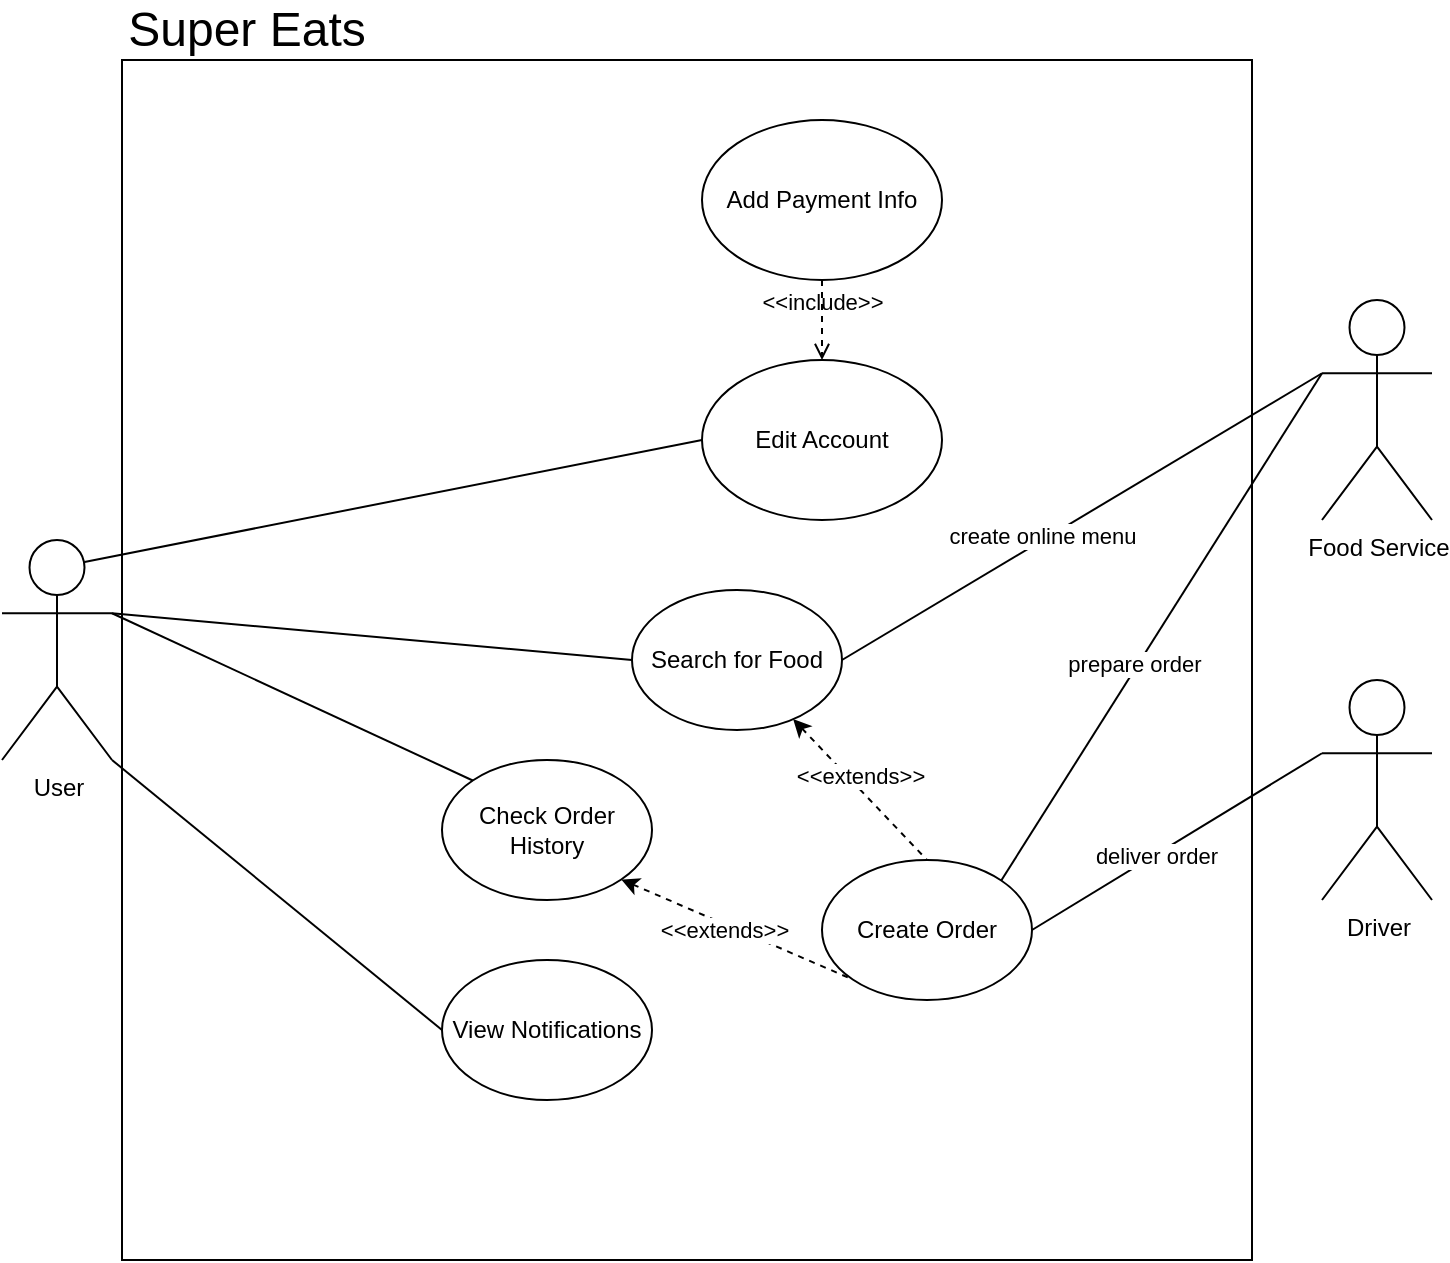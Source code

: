 <mxfile version="22.1.2" type="device">
  <diagram name="Page-1" id="xjpTpNcjmjb0Jv6PtX34">
    <mxGraphModel dx="1098" dy="868" grid="1" gridSize="10" guides="1" tooltips="1" connect="1" arrows="1" fold="1" page="1" pageScale="1" pageWidth="850" pageHeight="1100" math="0" shadow="0">
      <root>
        <mxCell id="0" />
        <mxCell id="1" parent="0" />
        <mxCell id="YP-CuPfZtMAJcG3_BCYy-1" value="User" style="shape=umlActor;verticalLabelPosition=bottom;verticalAlign=top;html=1;outlineConnect=0;" parent="1" vertex="1">
          <mxGeometry x="110" y="330" width="55" height="110" as="geometry" />
        </mxCell>
        <mxCell id="YP-CuPfZtMAJcG3_BCYy-7" value="" style="rounded=0;whiteSpace=wrap;html=1;fillColor=none;" parent="1" vertex="1">
          <mxGeometry x="170" y="90" width="565" height="600" as="geometry" />
        </mxCell>
        <mxCell id="YP-CuPfZtMAJcG3_BCYy-8" value="&lt;font style=&quot;font-size: 24px;&quot;&gt;Super Eats&lt;/font&gt;" style="text;html=1;strokeColor=none;fillColor=none;align=center;verticalAlign=middle;whiteSpace=wrap;rounded=0;" parent="1" vertex="1">
          <mxGeometry x="165" y="60" width="135" height="30" as="geometry" />
        </mxCell>
        <mxCell id="YP-CuPfZtMAJcG3_BCYy-28" style="rounded=0;orthogonalLoop=1;jettySize=auto;html=1;entryX=0.5;entryY=0;entryDx=0;entryDy=0;startArrow=classic;startFill=1;dashed=1;endArrow=none;endFill=0;" parent="1" source="YP-CuPfZtMAJcG3_BCYy-11" target="YP-CuPfZtMAJcG3_BCYy-15" edge="1">
          <mxGeometry relative="1" as="geometry" />
        </mxCell>
        <mxCell id="YP-CuPfZtMAJcG3_BCYy-31" value="&amp;lt;&amp;lt;extends&amp;gt;&amp;gt;" style="edgeLabel;html=1;align=center;verticalAlign=middle;resizable=0;points=[];" parent="YP-CuPfZtMAJcG3_BCYy-28" vertex="1" connectable="0">
          <mxGeometry x="-0.204" relative="1" as="geometry">
            <mxPoint x="7" as="offset" />
          </mxGeometry>
        </mxCell>
        <mxCell id="YP-CuPfZtMAJcG3_BCYy-11" value="Search for Food" style="ellipse;whiteSpace=wrap;html=1;" parent="1" vertex="1">
          <mxGeometry x="425" y="355" width="105" height="70" as="geometry" />
        </mxCell>
        <mxCell id="YP-CuPfZtMAJcG3_BCYy-15" value="Create Order" style="ellipse;whiteSpace=wrap;html=1;" parent="1" vertex="1">
          <mxGeometry x="520" y="490" width="105" height="70" as="geometry" />
        </mxCell>
        <mxCell id="YP-CuPfZtMAJcG3_BCYy-29" style="rounded=0;orthogonalLoop=1;jettySize=auto;html=1;exitX=1;exitY=1;exitDx=0;exitDy=0;startArrow=classic;startFill=1;endArrow=none;endFill=0;dashed=1;entryX=0;entryY=1;entryDx=0;entryDy=0;" parent="1" source="YP-CuPfZtMAJcG3_BCYy-17" target="YP-CuPfZtMAJcG3_BCYy-15" edge="1">
          <mxGeometry relative="1" as="geometry">
            <mxPoint x="485" y="545" as="targetPoint" />
          </mxGeometry>
        </mxCell>
        <mxCell id="YP-CuPfZtMAJcG3_BCYy-32" value="&amp;lt;&amp;lt;extends&amp;gt;&amp;gt;" style="edgeLabel;html=1;align=center;verticalAlign=middle;resizable=0;points=[];" parent="YP-CuPfZtMAJcG3_BCYy-29" vertex="1" connectable="0">
          <mxGeometry x="-0.241" relative="1" as="geometry">
            <mxPoint x="7" y="6" as="offset" />
          </mxGeometry>
        </mxCell>
        <mxCell id="YP-CuPfZtMAJcG3_BCYy-17" value="Check Order History" style="ellipse;whiteSpace=wrap;html=1;" parent="1" vertex="1">
          <mxGeometry x="330" y="440" width="105" height="70" as="geometry" />
        </mxCell>
        <mxCell id="YP-CuPfZtMAJcG3_BCYy-20" value="Edit Account" style="ellipse;whiteSpace=wrap;html=1;" parent="1" vertex="1">
          <mxGeometry x="460" y="240" width="120" height="80" as="geometry" />
        </mxCell>
        <mxCell id="YP-CuPfZtMAJcG3_BCYy-21" value="Add Payment Info" style="ellipse;whiteSpace=wrap;html=1;" parent="1" vertex="1">
          <mxGeometry x="460" y="120" width="120" height="80" as="geometry" />
        </mxCell>
        <mxCell id="YP-CuPfZtMAJcG3_BCYy-22" value="View Notifications" style="ellipse;whiteSpace=wrap;html=1;" parent="1" vertex="1">
          <mxGeometry x="330" y="540" width="105" height="70" as="geometry" />
        </mxCell>
        <mxCell id="YP-CuPfZtMAJcG3_BCYy-26" style="rounded=0;orthogonalLoop=1;jettySize=auto;html=1;exitX=1;exitY=0.333;exitDx=0;exitDy=0;exitPerimeter=0;entryX=0;entryY=0;entryDx=0;entryDy=0;endArrow=none;endFill=0;" parent="1" source="YP-CuPfZtMAJcG3_BCYy-1" target="YP-CuPfZtMAJcG3_BCYy-17" edge="1">
          <mxGeometry relative="1" as="geometry">
            <mxPoint x="175" y="377" as="sourcePoint" />
            <mxPoint x="270" y="355" as="targetPoint" />
          </mxGeometry>
        </mxCell>
        <mxCell id="YP-CuPfZtMAJcG3_BCYy-27" style="rounded=0;orthogonalLoop=1;jettySize=auto;html=1;exitX=1;exitY=1;exitDx=0;exitDy=0;exitPerimeter=0;entryX=0;entryY=0.5;entryDx=0;entryDy=0;endArrow=none;endFill=0;" parent="1" source="YP-CuPfZtMAJcG3_BCYy-1" target="YP-CuPfZtMAJcG3_BCYy-22" edge="1">
          <mxGeometry relative="1" as="geometry">
            <mxPoint x="185" y="387" as="sourcePoint" />
            <mxPoint x="280" y="365" as="targetPoint" />
          </mxGeometry>
        </mxCell>
        <mxCell id="YP-CuPfZtMAJcG3_BCYy-40" style="rounded=0;orthogonalLoop=1;jettySize=auto;html=1;exitX=1;exitY=0.333;exitDx=0;exitDy=0;exitPerimeter=0;endArrow=none;endFill=0;entryX=0;entryY=0.5;entryDx=0;entryDy=0;" parent="1" source="YP-CuPfZtMAJcG3_BCYy-1" target="YP-CuPfZtMAJcG3_BCYy-11" edge="1">
          <mxGeometry relative="1" as="geometry">
            <mxPoint x="220" y="372.38" as="sourcePoint" />
            <mxPoint x="265" y="380.0" as="targetPoint" />
          </mxGeometry>
        </mxCell>
        <mxCell id="YP-CuPfZtMAJcG3_BCYy-46" value="" style="endArrow=none;html=1;rounded=0;exitX=0.75;exitY=0.1;exitDx=0;exitDy=0;exitPerimeter=0;entryX=0;entryY=0.5;entryDx=0;entryDy=0;" parent="1" source="YP-CuPfZtMAJcG3_BCYy-1" target="YP-CuPfZtMAJcG3_BCYy-20" edge="1">
          <mxGeometry width="50" height="50" relative="1" as="geometry">
            <mxPoint x="170" y="370" as="sourcePoint" />
            <mxPoint x="410" y="280" as="targetPoint" />
          </mxGeometry>
        </mxCell>
        <mxCell id="keskknFgzkKH-72lprX5-1" value="&amp;lt;&amp;lt;include&amp;gt;&amp;gt;" style="html=1;verticalAlign=bottom;labelBackgroundColor=none;endArrow=open;endFill=0;dashed=1;rounded=0;entryX=0.5;entryY=0;entryDx=0;entryDy=0;" parent="1" source="YP-CuPfZtMAJcG3_BCYy-21" target="YP-CuPfZtMAJcG3_BCYy-20" edge="1">
          <mxGeometry width="160" relative="1" as="geometry">
            <mxPoint x="515" y="230" as="sourcePoint" />
            <mxPoint x="675" y="230" as="targetPoint" />
          </mxGeometry>
        </mxCell>
        <mxCell id="LOvTd5PuoBUudv8yQ1cK-5" style="rounded=0;orthogonalLoop=1;jettySize=auto;html=1;exitX=0;exitY=0.333;exitDx=0;exitDy=0;exitPerimeter=0;entryX=1;entryY=0.5;entryDx=0;entryDy=0;endArrow=none;endFill=0;" parent="1" source="LOvTd5PuoBUudv8yQ1cK-1" target="YP-CuPfZtMAJcG3_BCYy-11" edge="1">
          <mxGeometry relative="1" as="geometry" />
        </mxCell>
        <mxCell id="LOvTd5PuoBUudv8yQ1cK-6" value="create online menu" style="edgeLabel;html=1;align=center;verticalAlign=middle;resizable=0;points=[];" parent="LOvTd5PuoBUudv8yQ1cK-5" vertex="1" connectable="0">
          <mxGeometry x="0.158" y="-2" relative="1" as="geometry">
            <mxPoint as="offset" />
          </mxGeometry>
        </mxCell>
        <mxCell id="LOvTd5PuoBUudv8yQ1cK-7" style="rounded=0;orthogonalLoop=1;jettySize=auto;html=1;exitX=0;exitY=0.333;exitDx=0;exitDy=0;exitPerimeter=0;entryX=1;entryY=0;entryDx=0;entryDy=0;endArrow=none;endFill=0;" parent="1" source="LOvTd5PuoBUudv8yQ1cK-1" target="YP-CuPfZtMAJcG3_BCYy-15" edge="1">
          <mxGeometry relative="1" as="geometry" />
        </mxCell>
        <mxCell id="LOvTd5PuoBUudv8yQ1cK-8" value="prepare order" style="edgeLabel;html=1;align=center;verticalAlign=middle;resizable=0;points=[];" parent="LOvTd5PuoBUudv8yQ1cK-7" vertex="1" connectable="0">
          <mxGeometry x="0.156" y="-2" relative="1" as="geometry">
            <mxPoint as="offset" />
          </mxGeometry>
        </mxCell>
        <mxCell id="LOvTd5PuoBUudv8yQ1cK-1" value="Food Service" style="shape=umlActor;verticalLabelPosition=bottom;verticalAlign=top;html=1;outlineConnect=0;" parent="1" vertex="1">
          <mxGeometry x="770" y="210" width="55" height="110" as="geometry" />
        </mxCell>
        <mxCell id="LOvTd5PuoBUudv8yQ1cK-9" style="rounded=0;orthogonalLoop=1;jettySize=auto;html=1;exitX=0;exitY=0.333;exitDx=0;exitDy=0;exitPerimeter=0;entryX=1;entryY=0.5;entryDx=0;entryDy=0;endArrow=none;endFill=0;" parent="1" source="LOvTd5PuoBUudv8yQ1cK-3" target="YP-CuPfZtMAJcG3_BCYy-15" edge="1">
          <mxGeometry relative="1" as="geometry" />
        </mxCell>
        <mxCell id="LOvTd5PuoBUudv8yQ1cK-10" value="deliver order" style="edgeLabel;html=1;align=center;verticalAlign=middle;resizable=0;points=[];" parent="LOvTd5PuoBUudv8yQ1cK-9" vertex="1" connectable="0">
          <mxGeometry x="0.15" relative="1" as="geometry">
            <mxPoint as="offset" />
          </mxGeometry>
        </mxCell>
        <mxCell id="LOvTd5PuoBUudv8yQ1cK-3" value="Driver" style="shape=umlActor;verticalLabelPosition=bottom;verticalAlign=top;html=1;outlineConnect=0;" parent="1" vertex="1">
          <mxGeometry x="770" y="400" width="55" height="110" as="geometry" />
        </mxCell>
      </root>
    </mxGraphModel>
  </diagram>
</mxfile>
